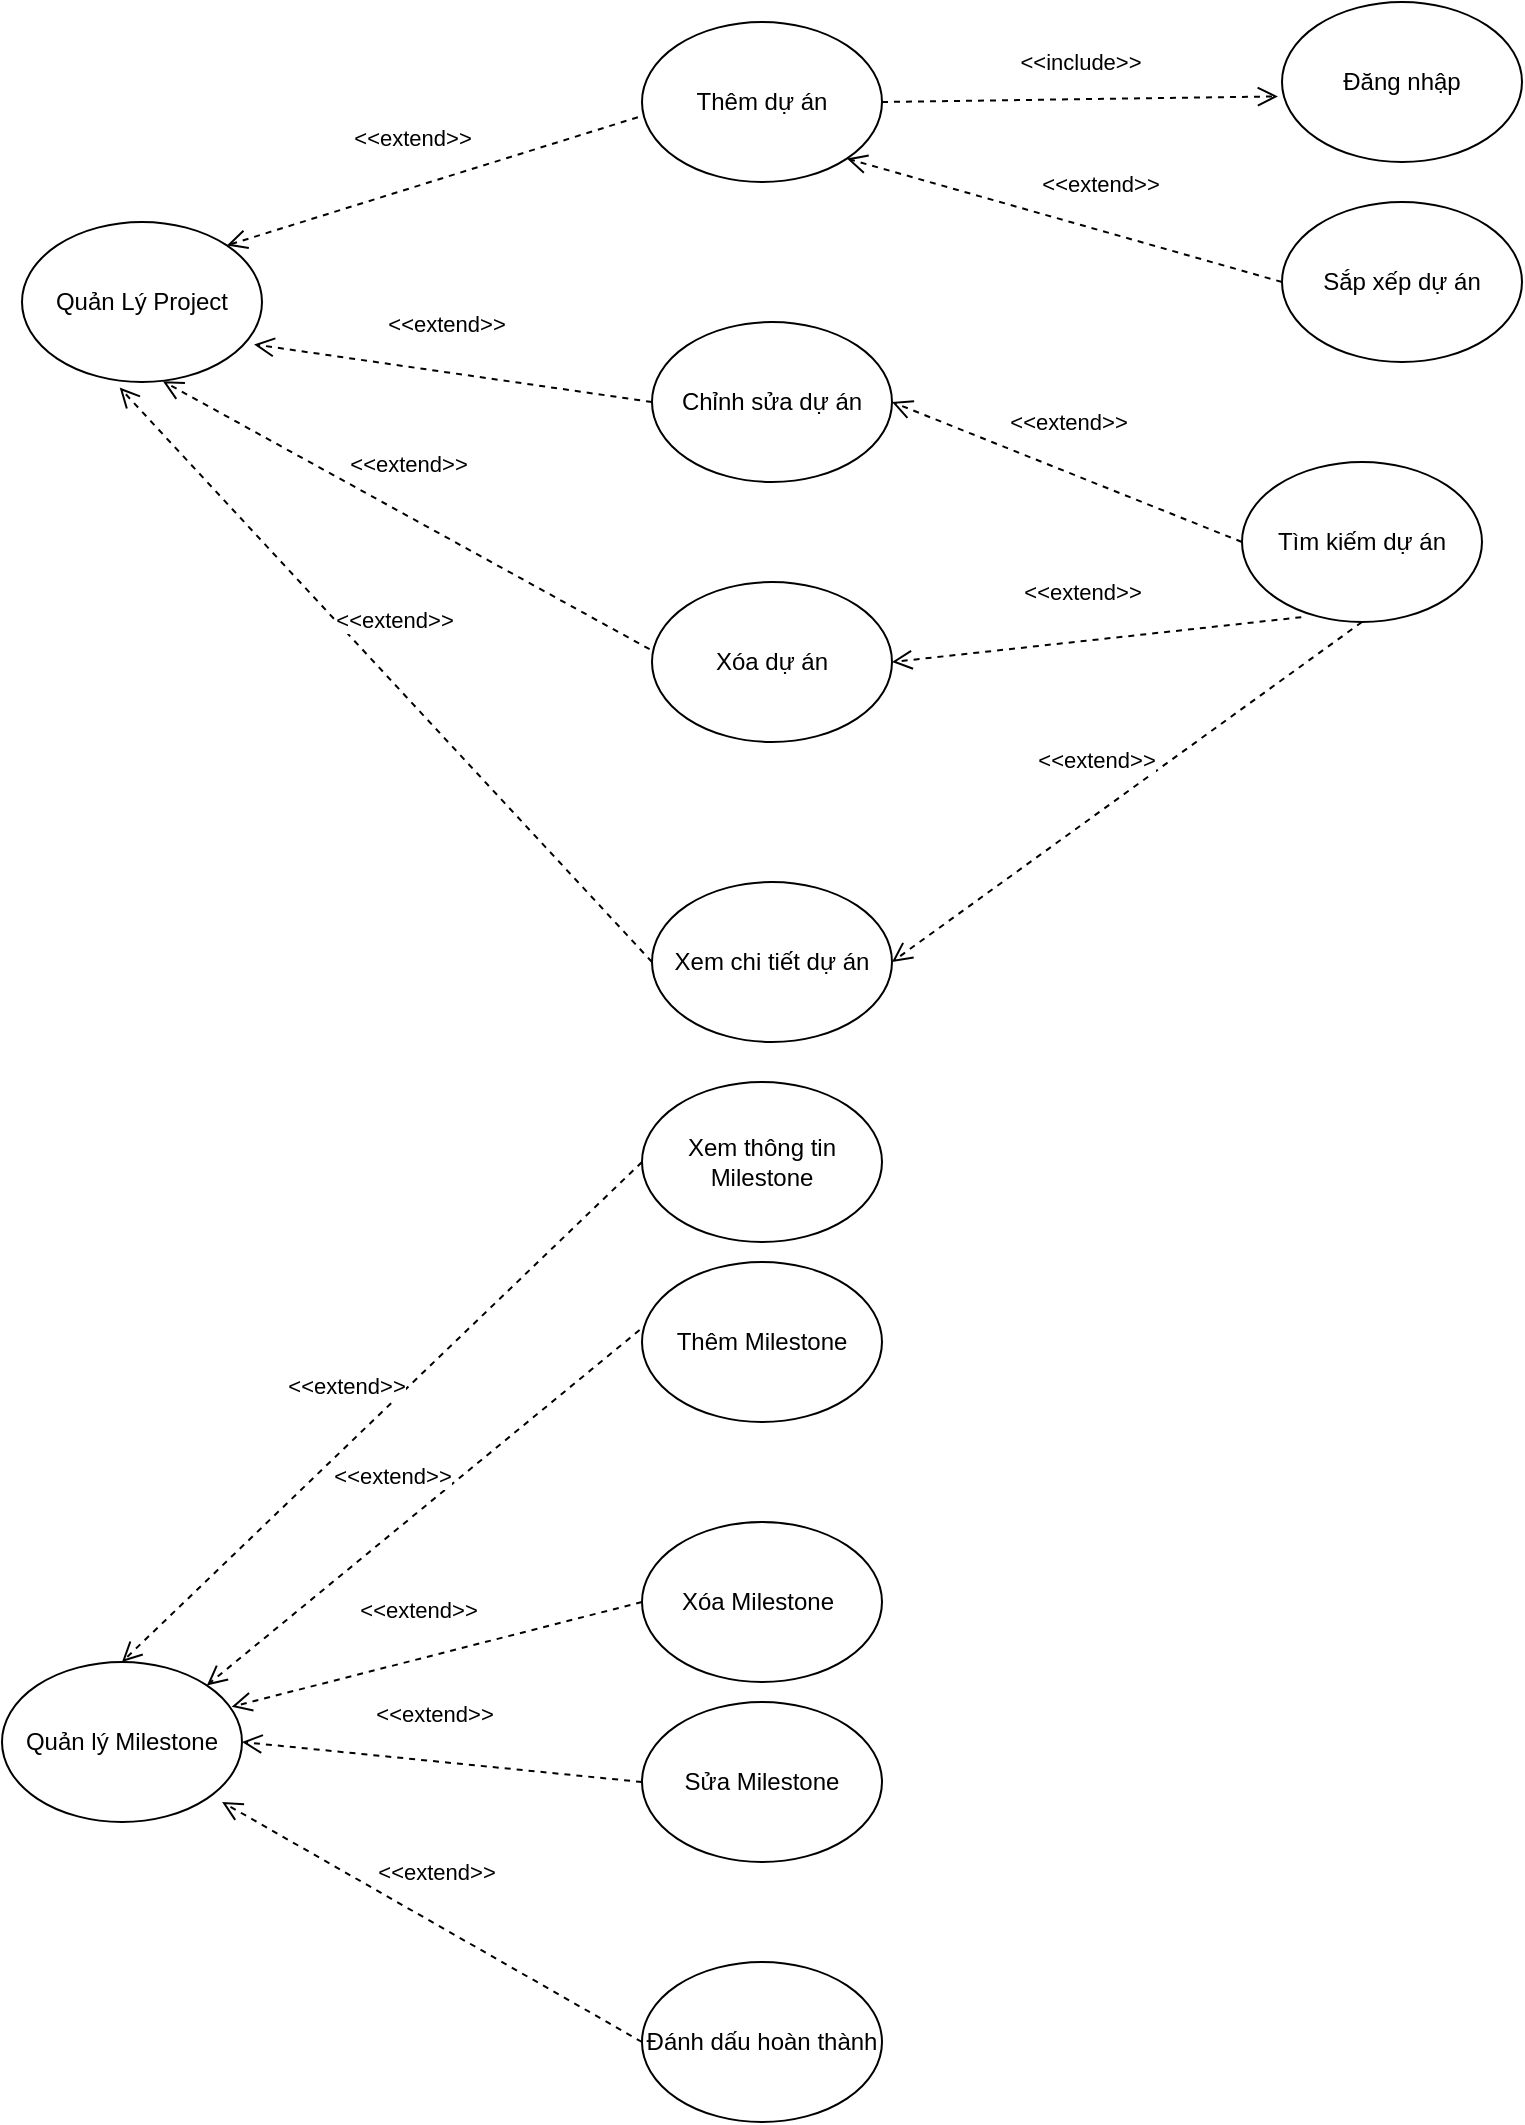 <mxfile version="20.8.21" type="device"><diagram name="Page-1" id="NzjMrQVtpI0YvtK6GqVZ"><mxGraphModel dx="1009" dy="542" grid="1" gridSize="10" guides="1" tooltips="1" connect="1" arrows="1" fold="1" page="1" pageScale="1" pageWidth="850" pageHeight="1100" math="0" shadow="0"><root><mxCell id="0"/><mxCell id="1" parent="0"/><mxCell id="IfQhwCbaI7NQqRIwVyOC-1" value="Thêm dự án" style="ellipse;whiteSpace=wrap;html=1;" vertex="1" parent="1"><mxGeometry x="360" y="40" width="120" height="80" as="geometry"/></mxCell><mxCell id="IfQhwCbaI7NQqRIwVyOC-4" value="Chỉnh sửa dự án" style="ellipse;whiteSpace=wrap;html=1;" vertex="1" parent="1"><mxGeometry x="365" y="190" width="120" height="80" as="geometry"/></mxCell><mxCell id="IfQhwCbaI7NQqRIwVyOC-5" value="Xóa dự án" style="ellipse;whiteSpace=wrap;html=1;" vertex="1" parent="1"><mxGeometry x="365" y="320" width="120" height="80" as="geometry"/></mxCell><mxCell id="IfQhwCbaI7NQqRIwVyOC-6" value="Xem chi tiết dự án" style="ellipse;whiteSpace=wrap;html=1;" vertex="1" parent="1"><mxGeometry x="365" y="470" width="120" height="80" as="geometry"/></mxCell><mxCell id="IfQhwCbaI7NQqRIwVyOC-7" value="&amp;lt;&amp;lt;include&amp;gt;&amp;gt;" style="html=1;verticalAlign=bottom;endArrow=open;dashed=1;endSize=8;elbow=vertical;rounded=0;exitX=1;exitY=0.5;exitDx=0;exitDy=0;entryX=-0.017;entryY=0.59;entryDx=0;entryDy=0;entryPerimeter=0;" edge="1" parent="1" source="IfQhwCbaI7NQqRIwVyOC-1" target="IfQhwCbaI7NQqRIwVyOC-8"><mxGeometry y="10" relative="1" as="geometry"><mxPoint x="450" y="200" as="sourcePoint"/><mxPoint x="640" y="90" as="targetPoint"/><mxPoint as="offset"/></mxGeometry></mxCell><mxCell id="IfQhwCbaI7NQqRIwVyOC-8" value="Đăng nhập" style="ellipse;whiteSpace=wrap;html=1;" vertex="1" parent="1"><mxGeometry x="680" y="30" width="120" height="80" as="geometry"/></mxCell><mxCell id="IfQhwCbaI7NQqRIwVyOC-12" value="Tìm kiếm dự án" style="ellipse;whiteSpace=wrap;html=1;" vertex="1" parent="1"><mxGeometry x="660" y="260" width="120" height="80" as="geometry"/></mxCell><mxCell id="IfQhwCbaI7NQqRIwVyOC-13" value="&amp;lt;&amp;lt;extend&amp;gt;&amp;gt;" style="html=1;verticalAlign=bottom;endArrow=open;dashed=1;endSize=8;elbow=vertical;rounded=0;exitX=0;exitY=0.5;exitDx=0;exitDy=0;entryX=1;entryY=0.5;entryDx=0;entryDy=0;" edge="1" parent="1" source="IfQhwCbaI7NQqRIwVyOC-12" target="IfQhwCbaI7NQqRIwVyOC-4"><mxGeometry x="0.056" y="-15" relative="1" as="geometry"><mxPoint x="450" y="200" as="sourcePoint"/><mxPoint x="370" y="200" as="targetPoint"/><mxPoint as="offset"/></mxGeometry></mxCell><mxCell id="IfQhwCbaI7NQqRIwVyOC-14" value="&amp;lt;&amp;lt;extend&amp;gt;&amp;gt;" style="html=1;verticalAlign=bottom;endArrow=open;dashed=1;endSize=8;elbow=vertical;rounded=0;entryX=1;entryY=0.5;entryDx=0;entryDy=0;exitX=0.247;exitY=0.97;exitDx=0;exitDy=0;exitPerimeter=0;" edge="1" parent="1" source="IfQhwCbaI7NQqRIwVyOC-12" target="IfQhwCbaI7NQqRIwVyOC-5"><mxGeometry x="0.056" y="-15" relative="1" as="geometry"><mxPoint x="630" y="330" as="sourcePoint"/><mxPoint x="490" y="270" as="targetPoint"/><mxPoint as="offset"/></mxGeometry></mxCell><mxCell id="IfQhwCbaI7NQqRIwVyOC-15" value="&amp;lt;&amp;lt;extend&amp;gt;&amp;gt;" style="html=1;verticalAlign=bottom;endArrow=open;dashed=1;endSize=8;elbow=vertical;rounded=0;exitX=0.5;exitY=1;exitDx=0;exitDy=0;entryX=1;entryY=0.5;entryDx=0;entryDy=0;" edge="1" parent="1" source="IfQhwCbaI7NQqRIwVyOC-12" target="IfQhwCbaI7NQqRIwVyOC-6"><mxGeometry x="0.056" y="-15" relative="1" as="geometry"><mxPoint x="670" y="270" as="sourcePoint"/><mxPoint x="500" y="280" as="targetPoint"/><mxPoint as="offset"/></mxGeometry></mxCell><mxCell id="IfQhwCbaI7NQqRIwVyOC-16" value="Quản Lý Project" style="ellipse;whiteSpace=wrap;html=1;" vertex="1" parent="1"><mxGeometry x="50" y="140" width="120" height="80" as="geometry"/></mxCell><mxCell id="IfQhwCbaI7NQqRIwVyOC-18" value="&amp;lt;&amp;lt;extend&amp;gt;&amp;gt;" style="html=1;verticalAlign=bottom;endArrow=open;dashed=1;endSize=8;elbow=vertical;rounded=0;entryX=0.967;entryY=0.765;entryDx=0;entryDy=0;exitX=0;exitY=0.5;exitDx=0;exitDy=0;entryPerimeter=0;" edge="1" parent="1" source="IfQhwCbaI7NQqRIwVyOC-4" target="IfQhwCbaI7NQqRIwVyOC-16"><mxGeometry x="0.056" y="-15" relative="1" as="geometry"><mxPoint x="690" y="298" as="sourcePoint"/><mxPoint x="490" y="380" as="targetPoint"/><mxPoint as="offset"/></mxGeometry></mxCell><mxCell id="IfQhwCbaI7NQqRIwVyOC-19" value="&amp;lt;&amp;lt;extend&amp;gt;&amp;gt;" style="html=1;verticalAlign=bottom;endArrow=open;dashed=1;endSize=8;elbow=vertical;rounded=0;entryX=0.587;entryY=0.995;entryDx=0;entryDy=0;exitX=-0.01;exitY=0.42;exitDx=0;exitDy=0;exitPerimeter=0;entryPerimeter=0;" edge="1" parent="1" source="IfQhwCbaI7NQqRIwVyOC-5" target="IfQhwCbaI7NQqRIwVyOC-16"><mxGeometry x="0.056" y="-15" relative="1" as="geometry"><mxPoint x="700" y="308" as="sourcePoint"/><mxPoint x="500" y="390" as="targetPoint"/><mxPoint as="offset"/></mxGeometry></mxCell><mxCell id="IfQhwCbaI7NQqRIwVyOC-21" value="&amp;lt;&amp;lt;extend&amp;gt;&amp;gt;" style="html=1;verticalAlign=bottom;endArrow=open;dashed=1;endSize=8;elbow=vertical;rounded=0;entryX=0.407;entryY=1.035;entryDx=0;entryDy=0;exitX=0;exitY=0.5;exitDx=0;exitDy=0;entryPerimeter=0;" edge="1" parent="1" source="IfQhwCbaI7NQqRIwVyOC-6" target="IfQhwCbaI7NQqRIwVyOC-16"><mxGeometry x="0.056" y="-15" relative="1" as="geometry"><mxPoint x="710" y="318" as="sourcePoint"/><mxPoint x="510" y="400" as="targetPoint"/><mxPoint as="offset"/></mxGeometry></mxCell><mxCell id="IfQhwCbaI7NQqRIwVyOC-22" value="&amp;lt;&amp;lt;extend&amp;gt;&amp;gt;" style="html=1;verticalAlign=bottom;endArrow=open;dashed=1;endSize=8;elbow=vertical;rounded=0;entryX=1;entryY=0;entryDx=0;entryDy=0;exitX=-0.017;exitY=0.595;exitDx=0;exitDy=0;exitPerimeter=0;" edge="1" parent="1" source="IfQhwCbaI7NQqRIwVyOC-1" target="IfQhwCbaI7NQqRIwVyOC-16"><mxGeometry x="0.056" y="-15" relative="1" as="geometry"><mxPoint x="720" y="328" as="sourcePoint"/><mxPoint x="520" y="410" as="targetPoint"/><mxPoint as="offset"/></mxGeometry></mxCell><mxCell id="IfQhwCbaI7NQqRIwVyOC-23" value="&amp;lt;&amp;lt;extend&amp;gt;&amp;gt;" style="html=1;verticalAlign=bottom;endArrow=open;dashed=1;endSize=8;elbow=vertical;rounded=0;entryX=1;entryY=1;entryDx=0;entryDy=0;" edge="1" parent="1" target="IfQhwCbaI7NQqRIwVyOC-1"><mxGeometry x="-0.138" y="-14" relative="1" as="geometry"><mxPoint x="680" y="170" as="sourcePoint"/><mxPoint x="530" y="420" as="targetPoint"/><mxPoint x="-1" as="offset"/></mxGeometry></mxCell><mxCell id="IfQhwCbaI7NQqRIwVyOC-24" value="Sắp xếp dự án" style="ellipse;whiteSpace=wrap;html=1;" vertex="1" parent="1"><mxGeometry x="680" y="130" width="120" height="80" as="geometry"/></mxCell><mxCell id="IfQhwCbaI7NQqRIwVyOC-25" value="Quản lý Milestone" style="ellipse;whiteSpace=wrap;html=1;" vertex="1" parent="1"><mxGeometry x="40" y="860" width="120" height="80" as="geometry"/></mxCell><mxCell id="IfQhwCbaI7NQqRIwVyOC-26" value="Xóa Milestone&lt;span style=&quot;white-space: pre;&quot;&gt;&#9;&lt;/span&gt;" style="ellipse;whiteSpace=wrap;html=1;" vertex="1" parent="1"><mxGeometry x="360" y="790" width="120" height="80" as="geometry"/></mxCell><mxCell id="IfQhwCbaI7NQqRIwVyOC-27" value="Sửa Milestone" style="ellipse;whiteSpace=wrap;html=1;" vertex="1" parent="1"><mxGeometry x="360" y="880" width="120" height="80" as="geometry"/></mxCell><mxCell id="IfQhwCbaI7NQqRIwVyOC-28" value="Đánh dấu hoàn thành" style="ellipse;whiteSpace=wrap;html=1;" vertex="1" parent="1"><mxGeometry x="360" y="1010" width="120" height="80" as="geometry"/></mxCell><mxCell id="IfQhwCbaI7NQqRIwVyOC-29" value="Thêm Milestone" style="ellipse;whiteSpace=wrap;html=1;" vertex="1" parent="1"><mxGeometry x="360" y="660" width="120" height="80" as="geometry"/></mxCell><mxCell id="IfQhwCbaI7NQqRIwVyOC-30" value="&amp;lt;&amp;lt;extend&amp;gt;&amp;gt;" style="html=1;verticalAlign=bottom;endArrow=open;dashed=1;endSize=8;elbow=vertical;rounded=0;entryX=1;entryY=0;entryDx=0;entryDy=0;exitX=-0.01;exitY=0.425;exitDx=0;exitDy=0;exitPerimeter=0;" edge="1" parent="1" source="IfQhwCbaI7NQqRIwVyOC-29" target="IfQhwCbaI7NQqRIwVyOC-25"><mxGeometry x="0.056" y="-15" relative="1" as="geometry"><mxPoint x="375" y="520" as="sourcePoint"/><mxPoint x="109" y="233" as="targetPoint"/><mxPoint as="offset"/></mxGeometry></mxCell><mxCell id="IfQhwCbaI7NQqRIwVyOC-31" value="&amp;lt;&amp;lt;extend&amp;gt;&amp;gt;" style="html=1;verticalAlign=bottom;endArrow=open;dashed=1;endSize=8;elbow=vertical;rounded=0;entryX=0.957;entryY=0.28;entryDx=0;entryDy=0;entryPerimeter=0;exitX=0;exitY=0.5;exitDx=0;exitDy=0;" edge="1" parent="1" source="IfQhwCbaI7NQqRIwVyOC-26" target="IfQhwCbaI7NQqRIwVyOC-25"><mxGeometry x="0.056" y="-15" relative="1" as="geometry"><mxPoint x="360" y="800" as="sourcePoint"/><mxPoint x="162" y="812" as="targetPoint"/><mxPoint as="offset"/></mxGeometry></mxCell><mxCell id="IfQhwCbaI7NQqRIwVyOC-32" value="&amp;lt;&amp;lt;extend&amp;gt;&amp;gt;" style="html=1;verticalAlign=bottom;endArrow=open;dashed=1;endSize=8;elbow=vertical;rounded=0;entryX=1;entryY=0.5;entryDx=0;entryDy=0;exitX=0;exitY=0.5;exitDx=0;exitDy=0;" edge="1" parent="1" source="IfQhwCbaI7NQqRIwVyOC-27" target="IfQhwCbaI7NQqRIwVyOC-25"><mxGeometry x="0.056" y="-15" relative="1" as="geometry"><mxPoint x="379" y="694" as="sourcePoint"/><mxPoint x="172" y="822" as="targetPoint"/><mxPoint as="offset"/></mxGeometry></mxCell><mxCell id="IfQhwCbaI7NQqRIwVyOC-33" value="&amp;lt;&amp;lt;extend&amp;gt;&amp;gt;" style="html=1;verticalAlign=bottom;endArrow=open;dashed=1;endSize=8;elbow=vertical;rounded=0;entryX=0.917;entryY=0.875;entryDx=0;entryDy=0;exitX=0;exitY=0.5;exitDx=0;exitDy=0;entryPerimeter=0;" edge="1" parent="1" source="IfQhwCbaI7NQqRIwVyOC-28" target="IfQhwCbaI7NQqRIwVyOC-25"><mxGeometry x="0.056" y="-15" relative="1" as="geometry"><mxPoint x="389" y="704" as="sourcePoint"/><mxPoint x="182" y="832" as="targetPoint"/><mxPoint as="offset"/></mxGeometry></mxCell><mxCell id="IfQhwCbaI7NQqRIwVyOC-34" value="Xem thông tin Milestone" style="ellipse;whiteSpace=wrap;html=1;" vertex="1" parent="1"><mxGeometry x="360" y="570" width="120" height="80" as="geometry"/></mxCell><mxCell id="IfQhwCbaI7NQqRIwVyOC-35" value="&amp;lt;&amp;lt;extend&amp;gt;&amp;gt;" style="html=1;verticalAlign=bottom;endArrow=open;dashed=1;endSize=8;elbow=vertical;rounded=0;entryX=0.5;entryY=0;entryDx=0;entryDy=0;exitX=0;exitY=0.5;exitDx=0;exitDy=0;" edge="1" parent="1" source="IfQhwCbaI7NQqRIwVyOC-34" target="IfQhwCbaI7NQqRIwVyOC-25"><mxGeometry x="0.056" y="-15" relative="1" as="geometry"><mxPoint x="369" y="684" as="sourcePoint"/><mxPoint x="162" y="812" as="targetPoint"/><mxPoint as="offset"/></mxGeometry></mxCell></root></mxGraphModel></diagram></mxfile>